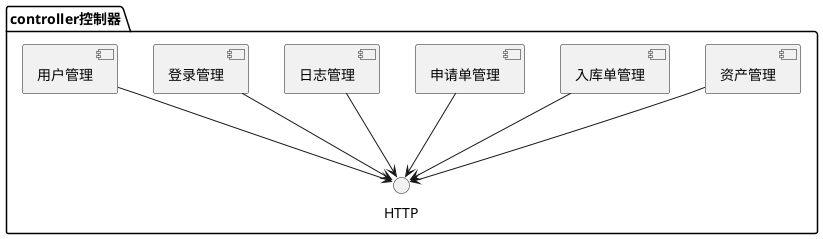 @startuml

package "controller控制器" {
 [资产管理] --> HTTP
[入库单管理] --> HTTP
 [申请单管理]--> HTTP
  [日志管理]--> HTTP
 [登录管理]--> HTTP
 [用户管理]--> HTTP
}

@enduml